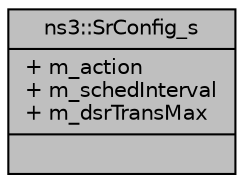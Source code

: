 digraph "ns3::SrConfig_s"
{
  edge [fontname="Helvetica",fontsize="10",labelfontname="Helvetica",labelfontsize="10"];
  node [fontname="Helvetica",fontsize="10",shape=record];
  Node1 [label="{ns3::SrConfig_s\n|+ m_action\l+ m_schedInterval\l+ m_dsrTransMax\l|}",height=0.2,width=0.4,color="black", fillcolor="grey75", style="filled", fontcolor="black"];
}
